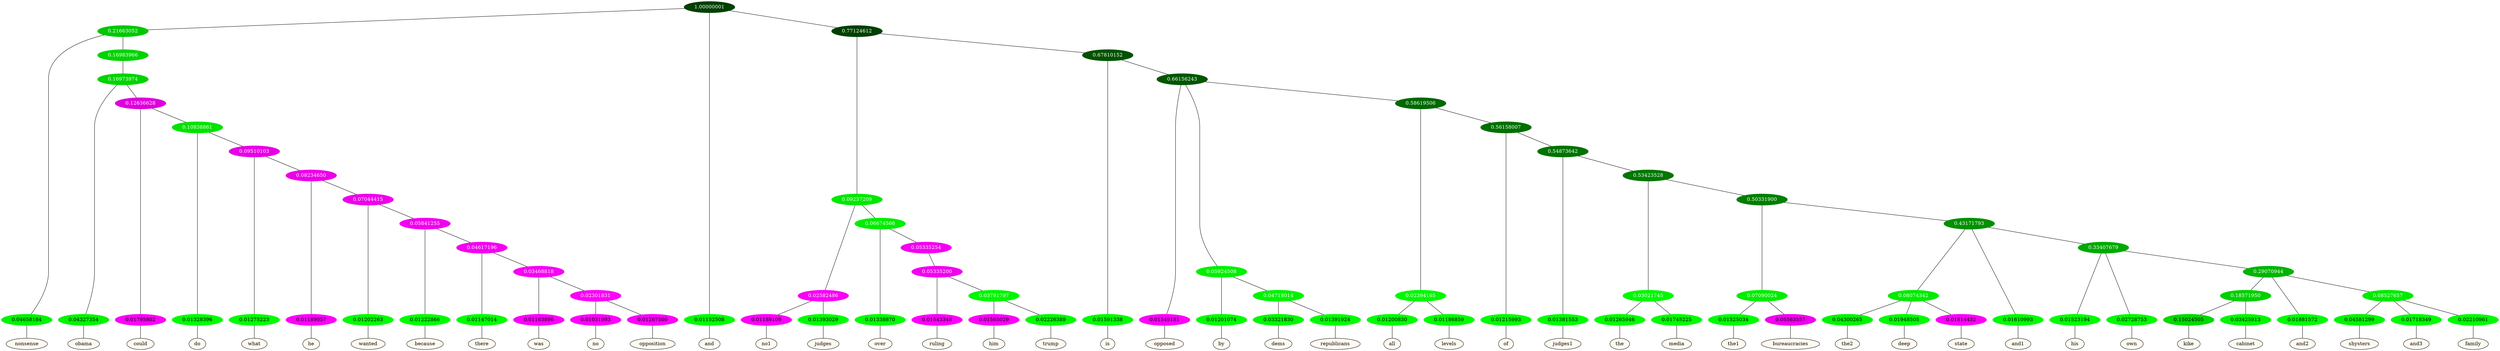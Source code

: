 graph {
	node [format=png height=0.15 nodesep=0.001 ordering=out overlap=prism overlap_scaling=0.01 ranksep=0.001 ratio=0.2 style=filled width=0.15]
	{
		rank=same
		a_w_4 [label=nonsense color=black fillcolor=floralwhite style="filled,solid"]
		a_w_13 [label=obama color=black fillcolor=floralwhite style="filled,solid"]
		a_w_22 [label=could color=black fillcolor=floralwhite style="filled,solid"]
		a_w_29 [label=do color=black fillcolor=floralwhite style="filled,solid"]
		a_w_39 [label=what color=black fillcolor=floralwhite style="filled,solid"]
		a_w_45 [label=he color=black fillcolor=floralwhite style="filled,solid"]
		a_w_49 [label=wanted color=black fillcolor=floralwhite style="filled,solid"]
		a_w_55 [label=because color=black fillcolor=floralwhite style="filled,solid"]
		a_w_62 [label=there color=black fillcolor=floralwhite style="filled,solid"]
		a_w_70 [label=was color=black fillcolor=floralwhite style="filled,solid"]
		a_w_75 [label=no color=black fillcolor=floralwhite style="filled,solid"]
		a_w_76 [label=opposition color=black fillcolor=floralwhite style="filled,solid"]
		a_w_2 [label=and color=black fillcolor=floralwhite style="filled,solid"]
		a_w_15 [label=no1 color=black fillcolor=floralwhite style="filled,solid"]
		a_w_16 [label=judges color=black fillcolor=floralwhite style="filled,solid"]
		a_w_17 [label=over color=black fillcolor=floralwhite style="filled,solid"]
		a_w_31 [label=ruling color=black fillcolor=floralwhite style="filled,solid"]
		a_w_41 [label=him color=black fillcolor=floralwhite style="filled,solid"]
		a_w_42 [label=trump color=black fillcolor=floralwhite style="filled,solid"]
		a_w_11 [label=is color=black fillcolor=floralwhite style="filled,solid"]
		a_w_19 [label=opposed color=black fillcolor=floralwhite style="filled,solid"]
		a_w_25 [label=by color=black fillcolor=floralwhite style="filled,solid"]
		a_w_33 [label=dems color=black fillcolor=floralwhite style="filled,solid"]
		a_w_34 [label=republicans color=black fillcolor=floralwhite style="filled,solid"]
		a_w_35 [label=all color=black fillcolor=floralwhite style="filled,solid"]
		a_w_36 [label=levels color=black fillcolor=floralwhite style="filled,solid"]
		a_w_37 [label=of color=black fillcolor=floralwhite style="filled,solid"]
		a_w_43 [label=judges1 color=black fillcolor=floralwhite style="filled,solid"]
		a_w_51 [label=the color=black fillcolor=floralwhite style="filled,solid"]
		a_w_52 [label=media color=black fillcolor=floralwhite style="filled,solid"]
		a_w_57 [label=the1 color=black fillcolor=floralwhite style="filled,solid"]
		a_w_58 [label=bureaucracies color=black fillcolor=floralwhite style="filled,solid"]
		a_w_64 [label=the2 color=black fillcolor=floralwhite style="filled,solid"]
		a_w_65 [label=deep color=black fillcolor=floralwhite style="filled,solid"]
		a_w_66 [label=state color=black fillcolor=floralwhite style="filled,solid"]
		a_w_60 [label=and1 color=black fillcolor=floralwhite style="filled,solid"]
		a_w_67 [label=his color=black fillcolor=floralwhite style="filled,solid"]
		a_w_68 [label=own color=black fillcolor=floralwhite style="filled,solid"]
		a_w_77 [label=kike color=black fillcolor=floralwhite style="filled,solid"]
		a_w_78 [label=cabinet color=black fillcolor=floralwhite style="filled,solid"]
		a_w_73 [label=and2 color=black fillcolor=floralwhite style="filled,solid"]
		a_w_79 [label=shysters color=black fillcolor=floralwhite style="filled,solid"]
		a_w_80 [label=and3 color=black fillcolor=floralwhite style="filled,solid"]
		a_w_81 [label=family color=black fillcolor=floralwhite style="filled,solid"]
	}
	a_n_4 -- a_w_4
	a_n_13 -- a_w_13
	a_n_22 -- a_w_22
	a_n_29 -- a_w_29
	a_n_39 -- a_w_39
	a_n_45 -- a_w_45
	a_n_49 -- a_w_49
	a_n_55 -- a_w_55
	a_n_62 -- a_w_62
	a_n_70 -- a_w_70
	a_n_75 -- a_w_75
	a_n_76 -- a_w_76
	a_n_2 -- a_w_2
	a_n_15 -- a_w_15
	a_n_16 -- a_w_16
	a_n_17 -- a_w_17
	a_n_31 -- a_w_31
	a_n_41 -- a_w_41
	a_n_42 -- a_w_42
	a_n_11 -- a_w_11
	a_n_19 -- a_w_19
	a_n_25 -- a_w_25
	a_n_33 -- a_w_33
	a_n_34 -- a_w_34
	a_n_35 -- a_w_35
	a_n_36 -- a_w_36
	a_n_37 -- a_w_37
	a_n_43 -- a_w_43
	a_n_51 -- a_w_51
	a_n_52 -- a_w_52
	a_n_57 -- a_w_57
	a_n_58 -- a_w_58
	a_n_64 -- a_w_64
	a_n_65 -- a_w_65
	a_n_66 -- a_w_66
	a_n_60 -- a_w_60
	a_n_67 -- a_w_67
	a_n_68 -- a_w_68
	a_n_77 -- a_w_77
	a_n_78 -- a_w_78
	a_n_73 -- a_w_73
	a_n_79 -- a_w_79
	a_n_80 -- a_w_80
	a_n_81 -- a_w_81
	{
		rank=same
		a_n_4 [label=0.04658184 color="0.334 1.000 0.953" fontcolor=black]
		a_n_13 [label=0.04327354 color="0.334 1.000 0.957" fontcolor=black]
		a_n_22 [label=0.01795802 color="0.835 1.000 0.982" fontcolor=black]
		a_n_29 [label=0.01328396 color="0.334 1.000 0.987" fontcolor=black]
		a_n_39 [label=0.01275223 color="0.334 1.000 0.987" fontcolor=black]
		a_n_45 [label=0.01189057 color="0.835 1.000 0.988" fontcolor=black]
		a_n_49 [label=0.01202263 color="0.334 1.000 0.988" fontcolor=black]
		a_n_55 [label=0.01222866 color="0.334 1.000 0.988" fontcolor=black]
		a_n_62 [label=0.01147014 color="0.334 1.000 0.989" fontcolor=black]
		a_n_70 [label=0.01163896 color="0.835 1.000 0.988" fontcolor=black]
		a_n_75 [label=0.01031993 color="0.835 1.000 0.990" fontcolor=black]
		a_n_76 [label=0.01267500 color="0.835 1.000 0.987" fontcolor=black]
		a_n_2 [label=0.01152508 color="0.334 1.000 0.988" fontcolor=black]
		a_n_15 [label=0.01189109 color="0.835 1.000 0.988" fontcolor=black]
		a_n_16 [label=0.01393029 color="0.334 1.000 0.986" fontcolor=black]
		a_n_17 [label=0.01338870 color="0.334 1.000 0.987" fontcolor=black]
		a_n_31 [label=0.01543348 color="0.835 1.000 0.985" fontcolor=black]
		a_n_41 [label=0.01565029 color="0.835 1.000 0.984" fontcolor=black]
		a_n_42 [label=0.02226389 color="0.334 1.000 0.978" fontcolor=black]
		a_n_11 [label=0.01591338 color="0.334 1.000 0.984" fontcolor=black]
		a_n_19 [label=0.01549181 color="0.835 1.000 0.985" fontcolor=black]
		a_n_25 [label=0.01201074 color="0.334 1.000 0.988" fontcolor=black]
		a_n_33 [label=0.03321830 color="0.334 1.000 0.967" fontcolor=black]
		a_n_34 [label=0.01391924 color="0.334 1.000 0.986" fontcolor=black]
		a_n_35 [label=0.01200830 color="0.334 1.000 0.988" fontcolor=black]
		a_n_36 [label=0.01186859 color="0.334 1.000 0.988" fontcolor=black]
		a_n_37 [label=0.01215993 color="0.334 1.000 0.988" fontcolor=black]
		a_n_43 [label=0.01381553 color="0.334 1.000 0.986" fontcolor=black]
		a_n_51 [label=0.01265946 color="0.334 1.000 0.987" fontcolor=black]
		a_n_52 [label=0.01745225 color="0.334 1.000 0.983" fontcolor=black]
		a_n_57 [label=0.01525034 color="0.334 1.000 0.985" fontcolor=black]
		a_n_58 [label=0.05563557 color="0.835 1.000 0.944" fontcolor=black]
		a_n_64 [label=0.04300265 color="0.334 1.000 0.957" fontcolor=black]
		a_n_65 [label=0.01948505 color="0.334 1.000 0.981" fontcolor=black]
		a_n_66 [label=0.01814432 color="0.835 1.000 0.982" fontcolor=black]
		a_n_60 [label=0.01610993 color="0.334 1.000 0.984" fontcolor=black]
		a_n_67 [label=0.01523194 color="0.334 1.000 0.985" fontcolor=black]
		a_n_68 [label=0.02728753 color="0.334 1.000 0.973" fontcolor=black]
		a_n_77 [label=0.15024505 color="0.334 1.000 0.850" fontcolor=black]
		a_n_78 [label=0.03425913 color="0.334 1.000 0.966" fontcolor=black]
		a_n_73 [label=0.01881572 color="0.334 1.000 0.981" fontcolor=black]
		a_n_79 [label=0.04581299 color="0.334 1.000 0.954" fontcolor=black]
		a_n_80 [label=0.01718349 color="0.334 1.000 0.983" fontcolor=black]
		a_n_81 [label=0.02210961 color="0.334 1.000 0.978" fontcolor=black]
	}
	a_n_0 [label=1.00000001 color="0.334 1.000 0.250" fontcolor=grey99]
	a_n_1 [label=0.21663052 color="0.334 1.000 0.783" fontcolor=grey99]
	a_n_0 -- a_n_1
	a_n_0 -- a_n_2
	a_n_3 [label=0.77124612 color="0.334 1.000 0.250" fontcolor=grey99]
	a_n_0 -- a_n_3
	a_n_1 -- a_n_4
	a_n_5 [label=0.16983966 color="0.334 1.000 0.830" fontcolor=grey99]
	a_n_1 -- a_n_5
	a_n_6 [label=0.09257209 color="0.334 1.000 0.907" fontcolor=grey99]
	a_n_3 -- a_n_6
	a_n_7 [label=0.67810152 color="0.334 1.000 0.322" fontcolor=grey99]
	a_n_3 -- a_n_7
	a_n_8 [label=0.16973974 color="0.334 1.000 0.830" fontcolor=grey99]
	a_n_5 -- a_n_8
	a_n_9 [label=0.02582486 color="0.835 1.000 0.974" fontcolor=grey99]
	a_n_6 -- a_n_9
	a_n_10 [label=0.06674566 color="0.334 1.000 0.933" fontcolor=grey99]
	a_n_6 -- a_n_10
	a_n_7 -- a_n_11
	a_n_12 [label=0.66156243 color="0.334 1.000 0.338" fontcolor=grey99]
	a_n_7 -- a_n_12
	a_n_8 -- a_n_13
	a_n_14 [label=0.12636628 color="0.835 1.000 0.874" fontcolor=grey99]
	a_n_8 -- a_n_14
	a_n_9 -- a_n_15
	a_n_9 -- a_n_16
	a_n_10 -- a_n_17
	a_n_18 [label=0.05335254 color="0.835 1.000 0.947" fontcolor=grey99]
	a_n_10 -- a_n_18
	a_n_12 -- a_n_19
	a_n_20 [label=0.05924508 color="0.334 1.000 0.941" fontcolor=grey99]
	a_n_12 -- a_n_20
	a_n_21 [label=0.58619506 color="0.334 1.000 0.414" fontcolor=grey99]
	a_n_12 -- a_n_21
	a_n_14 -- a_n_22
	a_n_23 [label=0.10838861 color="0.334 1.000 0.892" fontcolor=grey99]
	a_n_14 -- a_n_23
	a_n_24 [label=0.05335200 color="0.835 1.000 0.947" fontcolor=grey99]
	a_n_18 -- a_n_24
	a_n_20 -- a_n_25
	a_n_26 [label=0.04718014 color="0.334 1.000 0.953" fontcolor=grey99]
	a_n_20 -- a_n_26
	a_n_27 [label=0.02394165 color="0.334 1.000 0.976" fontcolor=grey99]
	a_n_21 -- a_n_27
	a_n_28 [label=0.56158007 color="0.334 1.000 0.438" fontcolor=grey99]
	a_n_21 -- a_n_28
	a_n_23 -- a_n_29
	a_n_30 [label=0.09510103 color="0.835 1.000 0.905" fontcolor=grey99]
	a_n_23 -- a_n_30
	a_n_24 -- a_n_31
	a_n_32 [label=0.03791797 color="0.334 1.000 0.962" fontcolor=grey99]
	a_n_24 -- a_n_32
	a_n_26 -- a_n_33
	a_n_26 -- a_n_34
	a_n_27 -- a_n_35
	a_n_27 -- a_n_36
	a_n_28 -- a_n_37
	a_n_38 [label=0.54873642 color="0.334 1.000 0.451" fontcolor=grey99]
	a_n_28 -- a_n_38
	a_n_30 -- a_n_39
	a_n_40 [label=0.08234650 color="0.835 1.000 0.918" fontcolor=grey99]
	a_n_30 -- a_n_40
	a_n_32 -- a_n_41
	a_n_32 -- a_n_42
	a_n_38 -- a_n_43
	a_n_44 [label=0.53423528 color="0.334 1.000 0.466" fontcolor=grey99]
	a_n_38 -- a_n_44
	a_n_40 -- a_n_45
	a_n_46 [label=0.07044415 color="0.835 1.000 0.930" fontcolor=grey99]
	a_n_40 -- a_n_46
	a_n_47 [label=0.03021745 color="0.334 1.000 0.970" fontcolor=grey99]
	a_n_44 -- a_n_47
	a_n_48 [label=0.50331900 color="0.334 1.000 0.497" fontcolor=grey99]
	a_n_44 -- a_n_48
	a_n_46 -- a_n_49
	a_n_50 [label=0.05841255 color="0.835 1.000 0.942" fontcolor=grey99]
	a_n_46 -- a_n_50
	a_n_47 -- a_n_51
	a_n_47 -- a_n_52
	a_n_53 [label=0.07090024 color="0.334 1.000 0.929" fontcolor=grey99]
	a_n_48 -- a_n_53
	a_n_54 [label=0.43171793 color="0.334 1.000 0.568" fontcolor=grey99]
	a_n_48 -- a_n_54
	a_n_50 -- a_n_55
	a_n_56 [label=0.04617196 color="0.835 1.000 0.954" fontcolor=grey99]
	a_n_50 -- a_n_56
	a_n_53 -- a_n_57
	a_n_53 -- a_n_58
	a_n_59 [label=0.08074342 color="0.334 1.000 0.919" fontcolor=grey99]
	a_n_54 -- a_n_59
	a_n_54 -- a_n_60
	a_n_61 [label=0.33407679 color="0.334 1.000 0.666" fontcolor=grey99]
	a_n_54 -- a_n_61
	a_n_56 -- a_n_62
	a_n_63 [label=0.03468818 color="0.835 1.000 0.965" fontcolor=grey99]
	a_n_56 -- a_n_63
	a_n_59 -- a_n_64
	a_n_59 -- a_n_65
	a_n_59 -- a_n_66
	a_n_61 -- a_n_67
	a_n_61 -- a_n_68
	a_n_69 [label=0.29070944 color="0.334 1.000 0.709" fontcolor=grey99]
	a_n_61 -- a_n_69
	a_n_63 -- a_n_70
	a_n_71 [label=0.02301831 color="0.835 1.000 0.977" fontcolor=grey99]
	a_n_63 -- a_n_71
	a_n_72 [label=0.18571950 color="0.334 1.000 0.814" fontcolor=grey99]
	a_n_69 -- a_n_72
	a_n_69 -- a_n_73
	a_n_74 [label=0.08527657 color="0.334 1.000 0.915" fontcolor=grey99]
	a_n_69 -- a_n_74
	a_n_71 -- a_n_75
	a_n_71 -- a_n_76
	a_n_72 -- a_n_77
	a_n_72 -- a_n_78
	a_n_74 -- a_n_79
	a_n_74 -- a_n_80
	a_n_74 -- a_n_81
}

